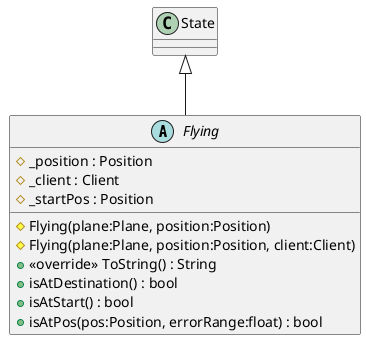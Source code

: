 @startuml
abstract class Flying {
    # _position : Position
    # _client : Client
    # _startPos : Position
    # Flying(plane:Plane, position:Position)
    # Flying(plane:Plane, position:Position, client:Client)
    + <<override>> ToString() : String
    + isAtDestination() : bool
    + isAtStart() : bool
    + isAtPos(pos:Position, errorRange:float) : bool
}
State <|-- Flying
@enduml
